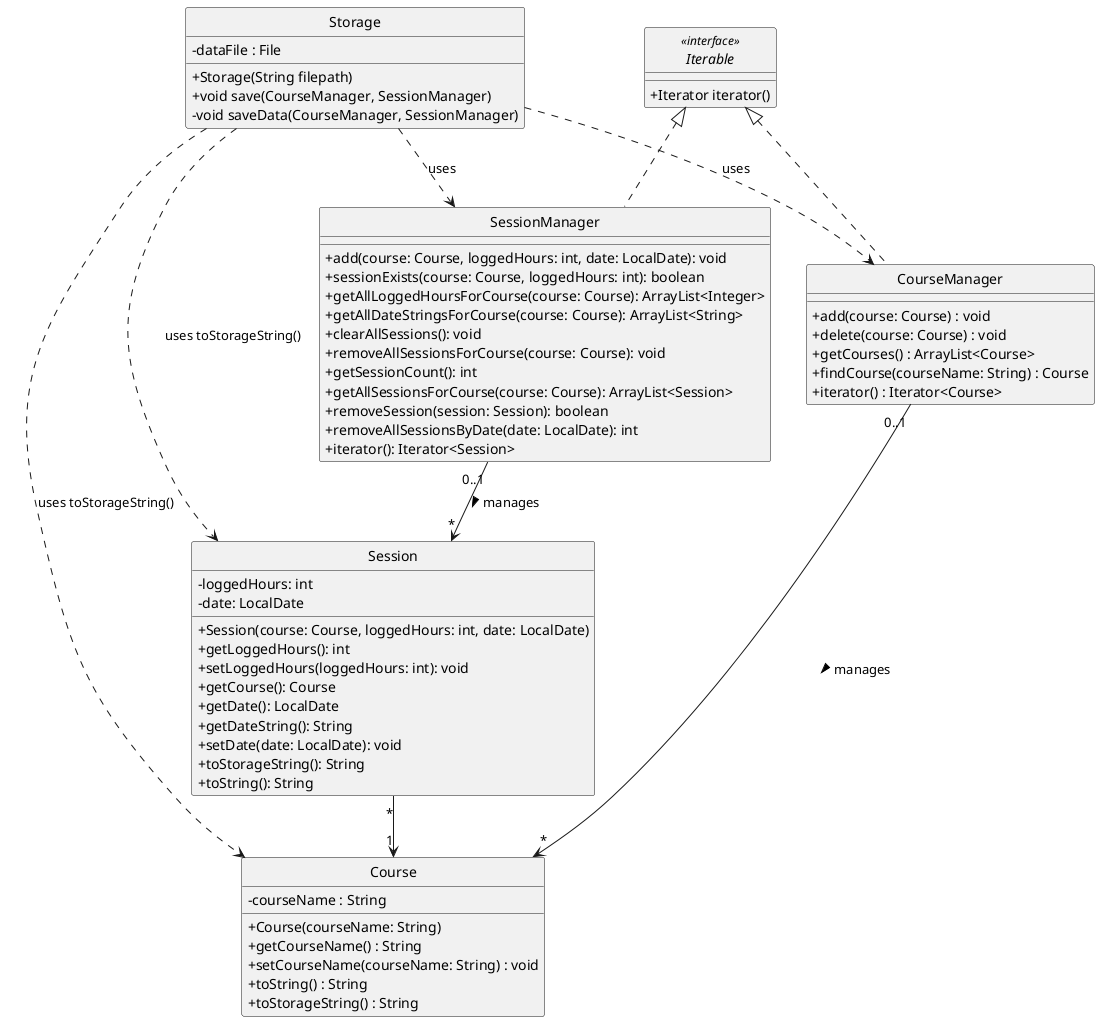 @startuml
skinparam ClassAttributeIconSize 0
hide circle

class Storage {
    - dataFile : File
    + Storage(String filepath)
    + void save(CourseManager, SessionManager)
    - void saveData(CourseManager, SessionManager)
}

class Course {
    - courseName : String
    + Course(courseName: String)
    + getCourseName() : String
    + setCourseName(courseName: String) : void
    + toString() : String
    + toStorageString() : String
}

class Session {
    - loggedHours: int
    - date: LocalDate

    + Session(course: Course, loggedHours: int, date: LocalDate)
    + getLoggedHours(): int
    + setLoggedHours(loggedHours: int): void
    + getCourse(): Course
    + getDate(): LocalDate
    + getDateString(): String
    + setDate(date: LocalDate): void
    + toStorageString(): String
    + toString(): String
}

class CourseManager {
    + add(course: Course) : void
    + delete(course: Course) : void
    + getCourses() : ArrayList<Course>
    + findCourse(courseName: String) : Course
    + iterator() : Iterator<Course>
}

class SessionManager {

    + add(course: Course, loggedHours: int, date: LocalDate): void
    + sessionExists(course: Course, loggedHours: int): boolean
    + getAllLoggedHoursForCourse(course: Course): ArrayList<Integer>
    + getAllDateStringsForCourse(course: Course): ArrayList<String>
    + clearAllSessions(): void
    + removeAllSessionsForCourse(course: Course): void
    + getSessionCount(): int
    + getAllSessionsForCourse(course: Course): ArrayList<Session>
    + removeSession(session: Session): boolean
    + removeAllSessionsByDate(date: LocalDate): int
    + iterator(): Iterator<Session>
}


Storage ..> CourseManager : uses
Storage ..> SessionManager : uses
Storage ..> Course : uses toStorageString()
Storage ..> Session : uses toStorageString()

interface Iterable <<interface>>{
    + Iterator iterator()
}
Iterable<|.. CourseManager
Iterable <|.. SessionManager

CourseManager "0..1" --> "*" Course : manages >
SessionManager "0..1" --> "*" Session : manages >

Session "*"-->"1" Course

@enduml